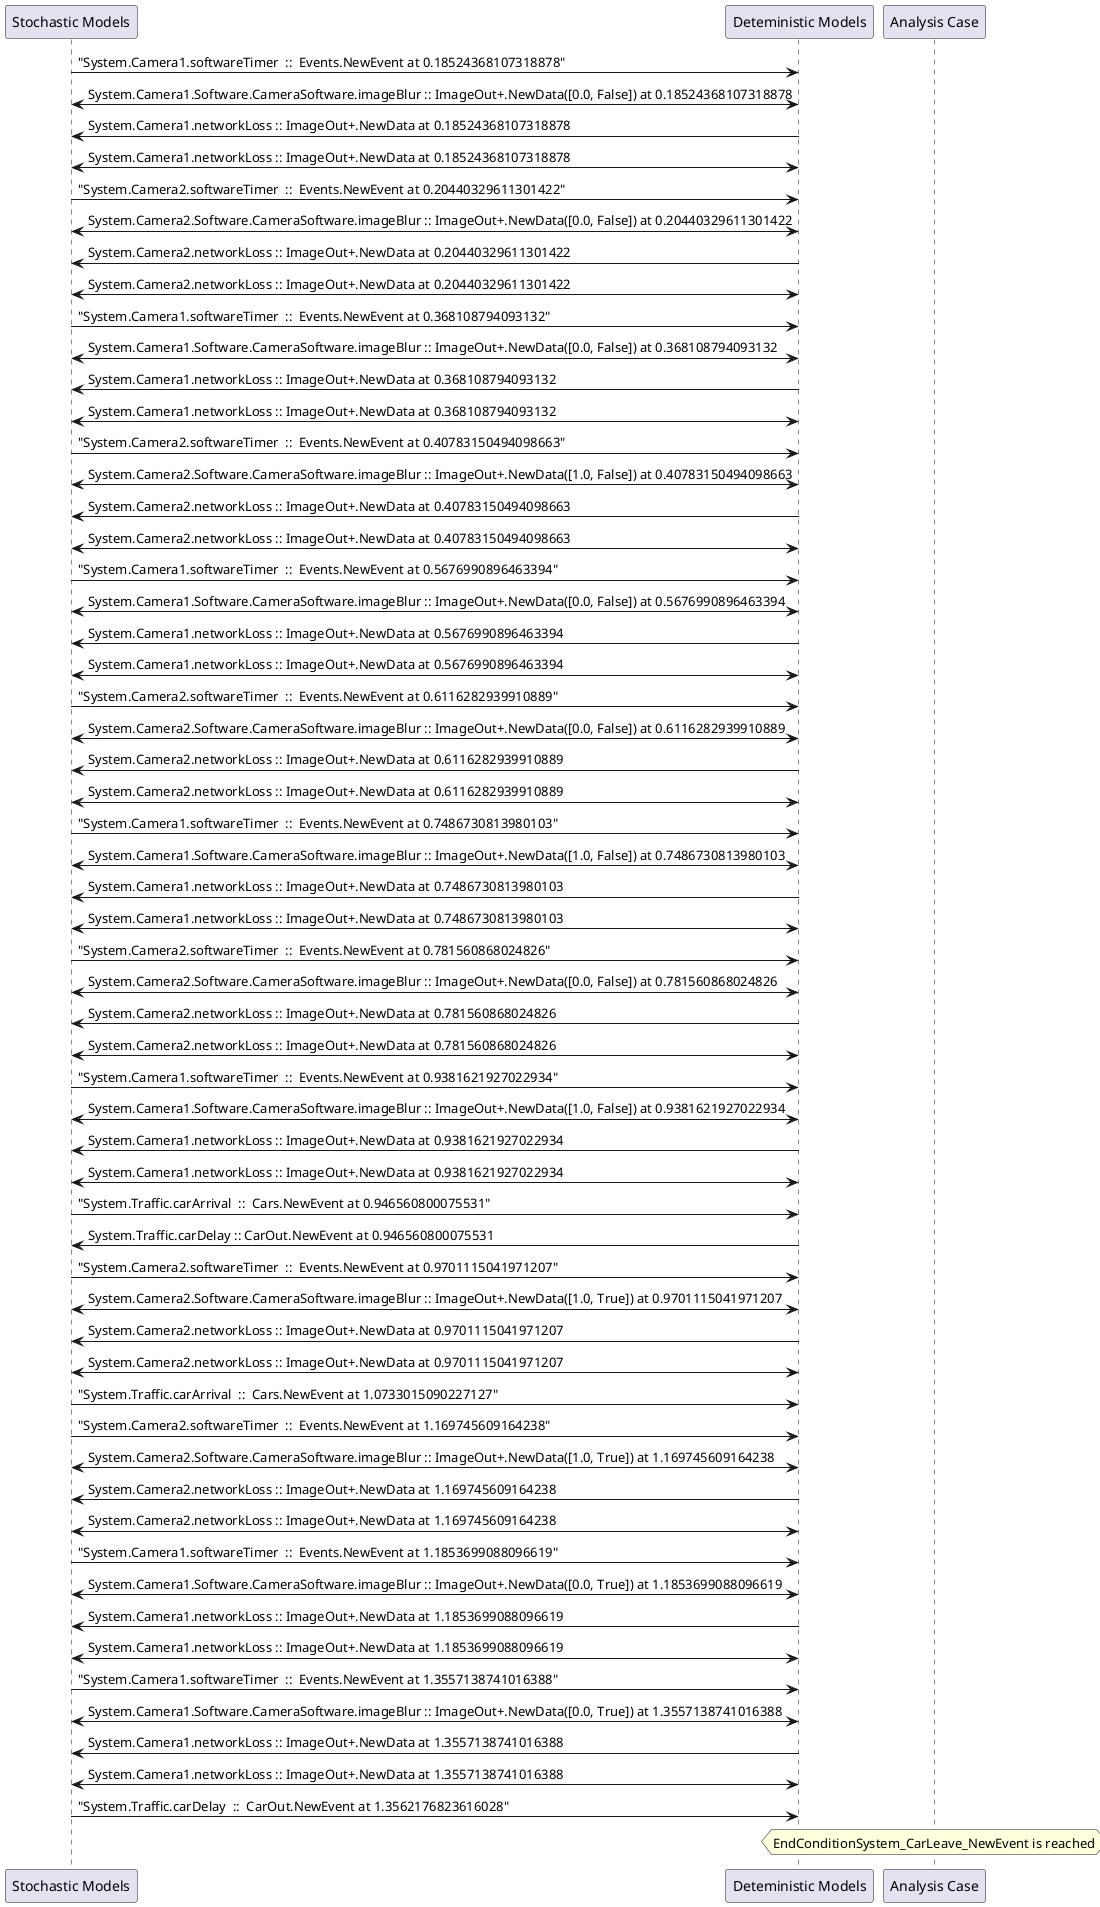 
	@startuml
	participant "Stochastic Models" as stochmodel
	participant "Deteministic Models" as detmodel
	participant "Analysis Case" as analysis
	{33437_stop} stochmodel -> detmodel : "System.Camera1.softwareTimer  ::  Events.NewEvent at 0.18524368107318878"
detmodel <-> stochmodel : System.Camera1.Software.CameraSoftware.imageBlur :: ImageOut+.NewData([0.0, False]) at 0.18524368107318878
detmodel -> stochmodel : System.Camera1.networkLoss :: ImageOut+.NewData at 0.18524368107318878
detmodel <-> stochmodel : System.Camera1.networkLoss :: ImageOut+.NewData at 0.18524368107318878
{33452_stop} stochmodel -> detmodel : "System.Camera2.softwareTimer  ::  Events.NewEvent at 0.20440329611301422"
detmodel <-> stochmodel : System.Camera2.Software.CameraSoftware.imageBlur :: ImageOut+.NewData([0.0, False]) at 0.20440329611301422
detmodel -> stochmodel : System.Camera2.networkLoss :: ImageOut+.NewData at 0.20440329611301422
detmodel <-> stochmodel : System.Camera2.networkLoss :: ImageOut+.NewData at 0.20440329611301422
{33438_stop} stochmodel -> detmodel : "System.Camera1.softwareTimer  ::  Events.NewEvent at 0.368108794093132"
detmodel <-> stochmodel : System.Camera1.Software.CameraSoftware.imageBlur :: ImageOut+.NewData([0.0, False]) at 0.368108794093132
detmodel -> stochmodel : System.Camera1.networkLoss :: ImageOut+.NewData at 0.368108794093132
detmodel <-> stochmodel : System.Camera1.networkLoss :: ImageOut+.NewData at 0.368108794093132
{33453_stop} stochmodel -> detmodel : "System.Camera2.softwareTimer  ::  Events.NewEvent at 0.40783150494098663"
detmodel <-> stochmodel : System.Camera2.Software.CameraSoftware.imageBlur :: ImageOut+.NewData([1.0, False]) at 0.40783150494098663
detmodel -> stochmodel : System.Camera2.networkLoss :: ImageOut+.NewData at 0.40783150494098663
detmodel <-> stochmodel : System.Camera2.networkLoss :: ImageOut+.NewData at 0.40783150494098663
{33439_stop} stochmodel -> detmodel : "System.Camera1.softwareTimer  ::  Events.NewEvent at 0.5676990896463394"
detmodel <-> stochmodel : System.Camera1.Software.CameraSoftware.imageBlur :: ImageOut+.NewData([0.0, False]) at 0.5676990896463394
detmodel -> stochmodel : System.Camera1.networkLoss :: ImageOut+.NewData at 0.5676990896463394
detmodel <-> stochmodel : System.Camera1.networkLoss :: ImageOut+.NewData at 0.5676990896463394
{33454_stop} stochmodel -> detmodel : "System.Camera2.softwareTimer  ::  Events.NewEvent at 0.6116282939910889"
detmodel <-> stochmodel : System.Camera2.Software.CameraSoftware.imageBlur :: ImageOut+.NewData([0.0, False]) at 0.6116282939910889
detmodel -> stochmodel : System.Camera2.networkLoss :: ImageOut+.NewData at 0.6116282939910889
detmodel <-> stochmodel : System.Camera2.networkLoss :: ImageOut+.NewData at 0.6116282939910889
{33440_stop} stochmodel -> detmodel : "System.Camera1.softwareTimer  ::  Events.NewEvent at 0.7486730813980103"
detmodel <-> stochmodel : System.Camera1.Software.CameraSoftware.imageBlur :: ImageOut+.NewData([1.0, False]) at 0.7486730813980103
detmodel -> stochmodel : System.Camera1.networkLoss :: ImageOut+.NewData at 0.7486730813980103
detmodel <-> stochmodel : System.Camera1.networkLoss :: ImageOut+.NewData at 0.7486730813980103
{33455_stop} stochmodel -> detmodel : "System.Camera2.softwareTimer  ::  Events.NewEvent at 0.781560868024826"
detmodel <-> stochmodel : System.Camera2.Software.CameraSoftware.imageBlur :: ImageOut+.NewData([0.0, False]) at 0.781560868024826
detmodel -> stochmodel : System.Camera2.networkLoss :: ImageOut+.NewData at 0.781560868024826
detmodel <-> stochmodel : System.Camera2.networkLoss :: ImageOut+.NewData at 0.781560868024826
{33441_stop} stochmodel -> detmodel : "System.Camera1.softwareTimer  ::  Events.NewEvent at 0.9381621927022934"
detmodel <-> stochmodel : System.Camera1.Software.CameraSoftware.imageBlur :: ImageOut+.NewData([1.0, False]) at 0.9381621927022934
detmodel -> stochmodel : System.Camera1.networkLoss :: ImageOut+.NewData at 0.9381621927022934
detmodel <-> stochmodel : System.Camera1.networkLoss :: ImageOut+.NewData at 0.9381621927022934
{33467_stop} stochmodel -> detmodel : "System.Traffic.carArrival  ::  Cars.NewEvent at 0.946560800075531"
{33480_start} detmodel -> stochmodel : System.Traffic.carDelay :: CarOut.NewEvent at 0.946560800075531
{33456_stop} stochmodel -> detmodel : "System.Camera2.softwareTimer  ::  Events.NewEvent at 0.9701115041971207"
detmodel <-> stochmodel : System.Camera2.Software.CameraSoftware.imageBlur :: ImageOut+.NewData([1.0, True]) at 0.9701115041971207
detmodel -> stochmodel : System.Camera2.networkLoss :: ImageOut+.NewData at 0.9701115041971207
detmodel <-> stochmodel : System.Camera2.networkLoss :: ImageOut+.NewData at 0.9701115041971207
{33468_stop} stochmodel -> detmodel : "System.Traffic.carArrival  ::  Cars.NewEvent at 1.0733015090227127"
{33457_stop} stochmodel -> detmodel : "System.Camera2.softwareTimer  ::  Events.NewEvent at 1.169745609164238"
detmodel <-> stochmodel : System.Camera2.Software.CameraSoftware.imageBlur :: ImageOut+.NewData([1.0, True]) at 1.169745609164238
detmodel -> stochmodel : System.Camera2.networkLoss :: ImageOut+.NewData at 1.169745609164238
detmodel <-> stochmodel : System.Camera2.networkLoss :: ImageOut+.NewData at 1.169745609164238
{33442_stop} stochmodel -> detmodel : "System.Camera1.softwareTimer  ::  Events.NewEvent at 1.1853699088096619"
detmodel <-> stochmodel : System.Camera1.Software.CameraSoftware.imageBlur :: ImageOut+.NewData([0.0, True]) at 1.1853699088096619
detmodel -> stochmodel : System.Camera1.networkLoss :: ImageOut+.NewData at 1.1853699088096619
detmodel <-> stochmodel : System.Camera1.networkLoss :: ImageOut+.NewData at 1.1853699088096619
{33443_stop} stochmodel -> detmodel : "System.Camera1.softwareTimer  ::  Events.NewEvent at 1.3557138741016388"
detmodel <-> stochmodel : System.Camera1.Software.CameraSoftware.imageBlur :: ImageOut+.NewData([0.0, True]) at 1.3557138741016388
detmodel -> stochmodel : System.Camera1.networkLoss :: ImageOut+.NewData at 1.3557138741016388
detmodel <-> stochmodel : System.Camera1.networkLoss :: ImageOut+.NewData at 1.3557138741016388
{33480_stop} stochmodel -> detmodel : "System.Traffic.carDelay  ::  CarOut.NewEvent at 1.3562176823616028"
{33480_start} <-> {33480_stop} : delay
hnote over analysis 
EndConditionSystem_CarLeave_NewEvent is reached
endnote
@enduml